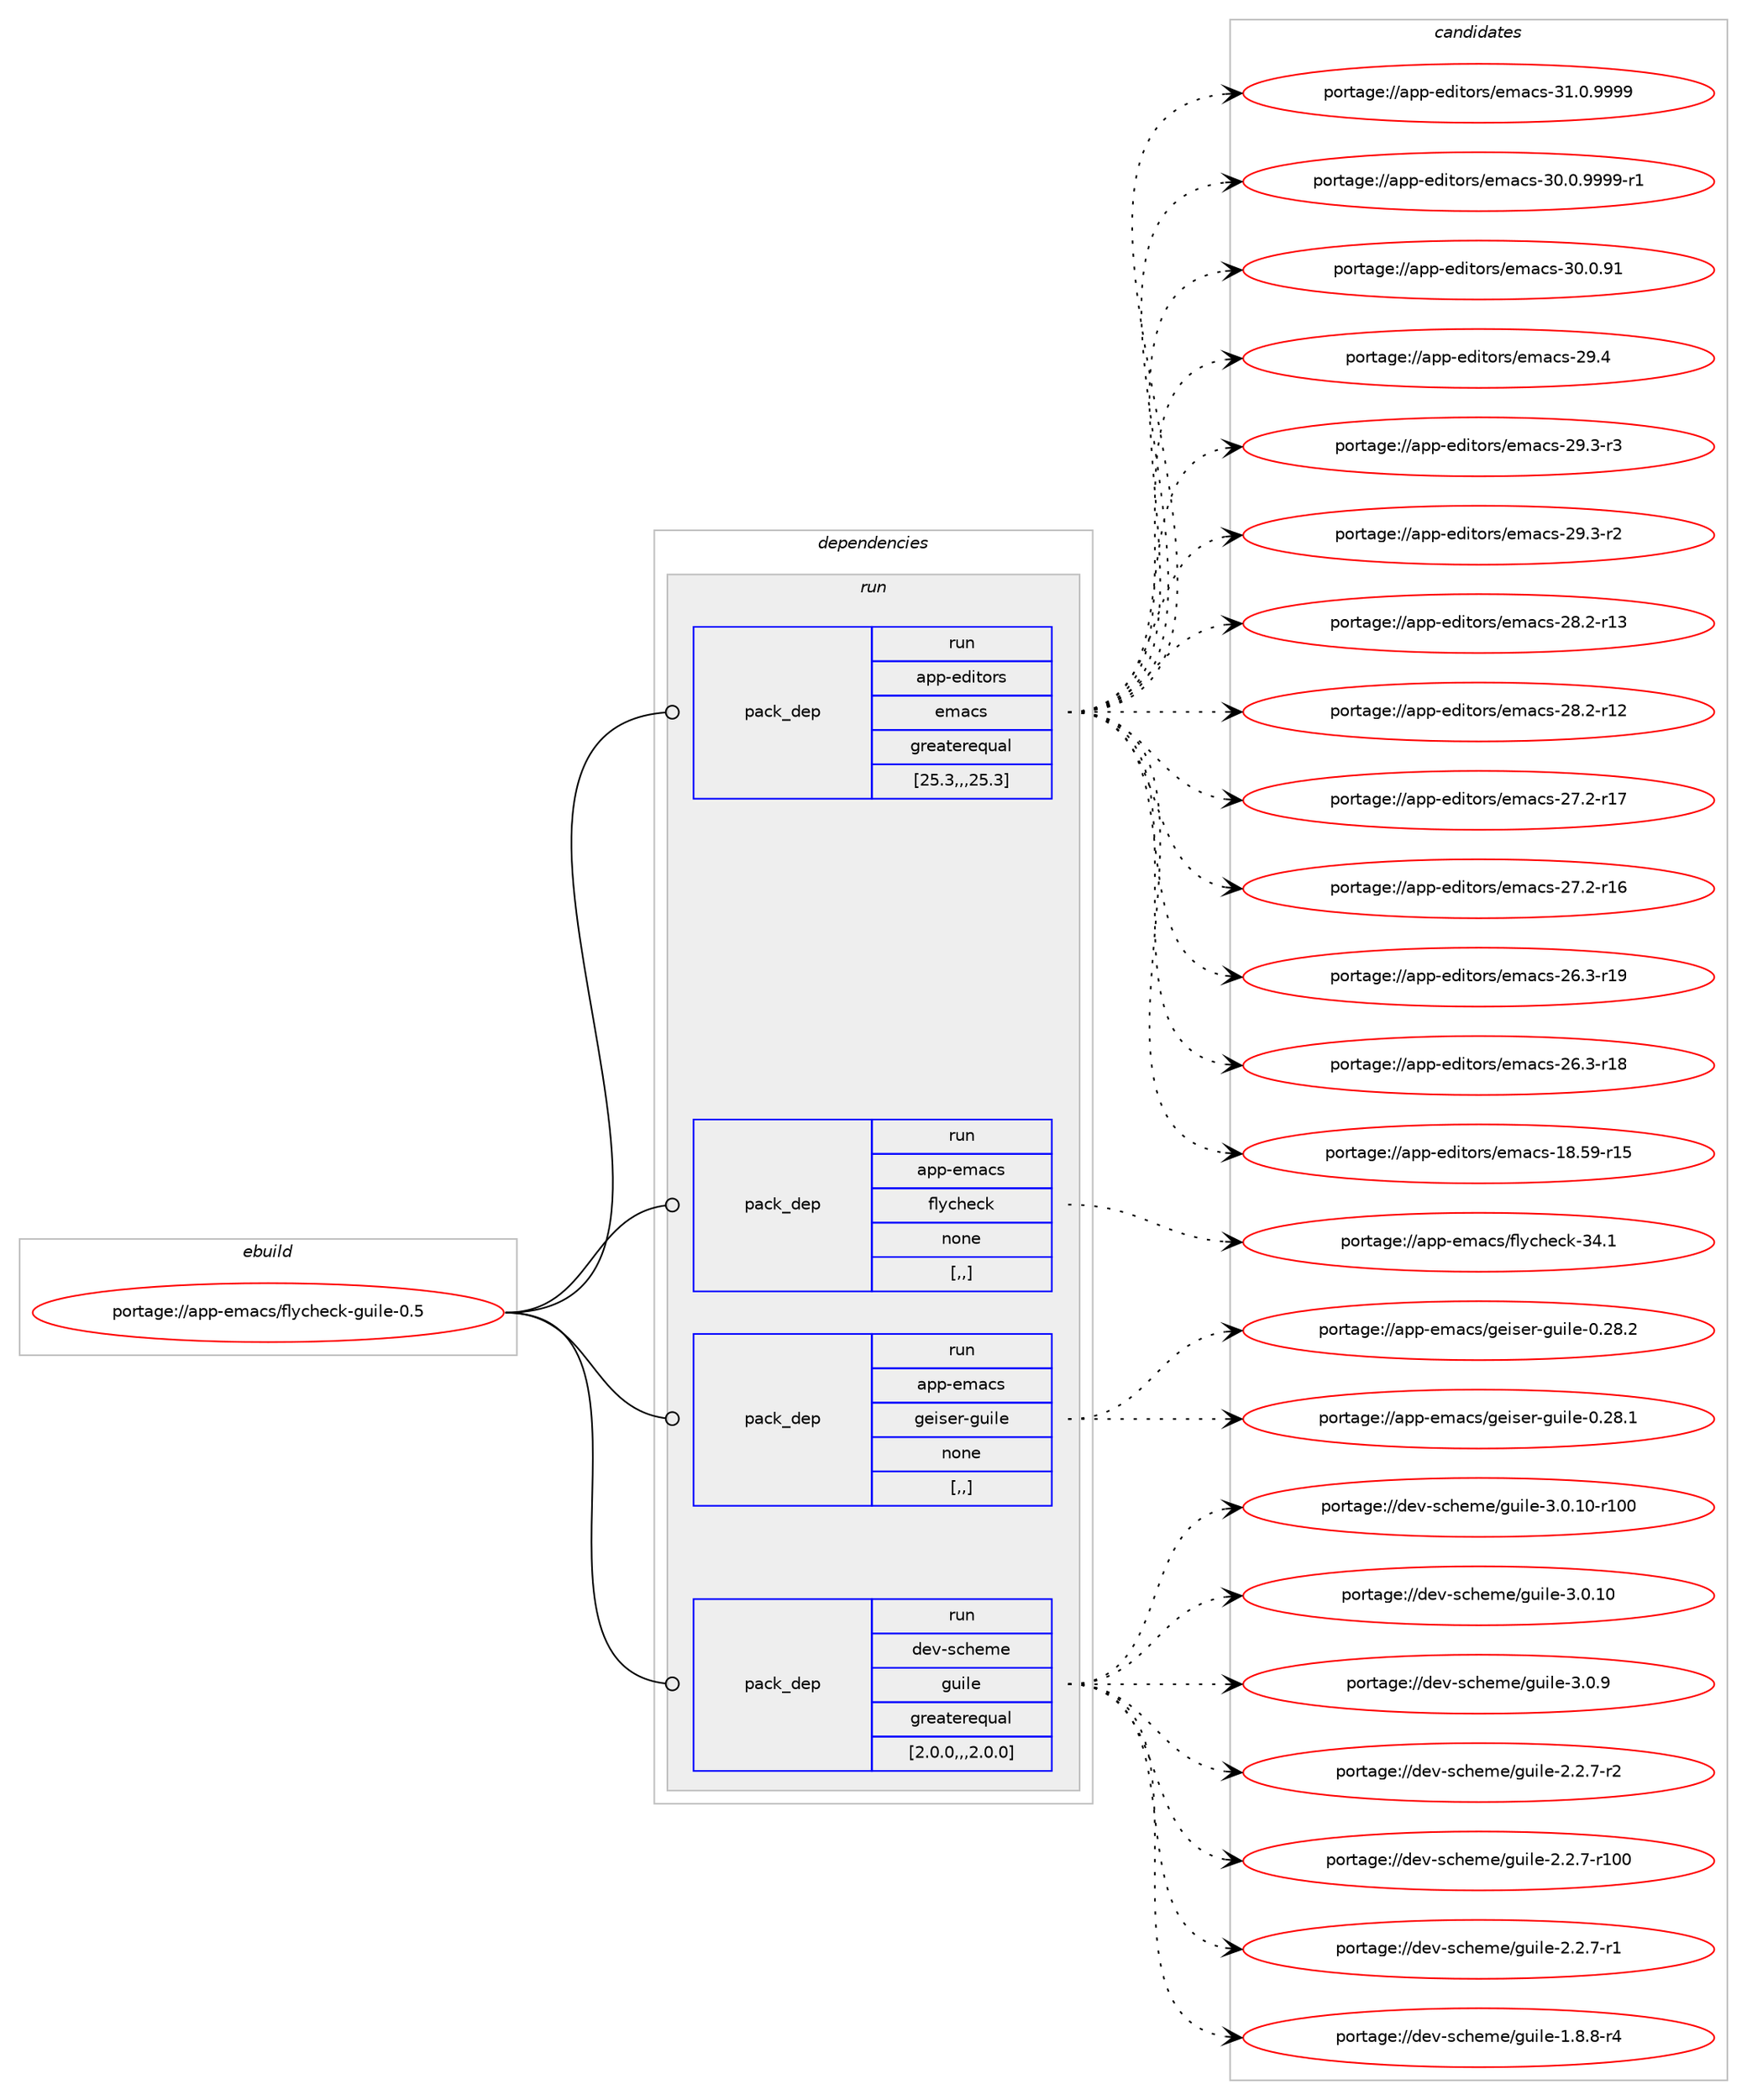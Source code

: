 digraph prolog {

# *************
# Graph options
# *************

newrank=true;
concentrate=true;
compound=true;
graph [rankdir=LR,fontname=Helvetica,fontsize=10,ranksep=1.5];#, ranksep=2.5, nodesep=0.2];
edge  [arrowhead=vee];
node  [fontname=Helvetica,fontsize=10];

# **********
# The ebuild
# **********

subgraph cluster_leftcol {
color=gray;
label=<<i>ebuild</i>>;
id [label="portage://app-emacs/flycheck-guile-0.5", color=red, width=4, href="../app-emacs/flycheck-guile-0.5.svg"];
}

# ****************
# The dependencies
# ****************

subgraph cluster_midcol {
color=gray;
label=<<i>dependencies</i>>;
subgraph cluster_compile {
fillcolor="#eeeeee";
style=filled;
label=<<i>compile</i>>;
}
subgraph cluster_compileandrun {
fillcolor="#eeeeee";
style=filled;
label=<<i>compile and run</i>>;
}
subgraph cluster_run {
fillcolor="#eeeeee";
style=filled;
label=<<i>run</i>>;
subgraph pack376692 {
dependency516552 [label=<<TABLE BORDER="0" CELLBORDER="1" CELLSPACING="0" CELLPADDING="4" WIDTH="220"><TR><TD ROWSPAN="6" CELLPADDING="30">pack_dep</TD></TR><TR><TD WIDTH="110">run</TD></TR><TR><TD>app-editors</TD></TR><TR><TD>emacs</TD></TR><TR><TD>greaterequal</TD></TR><TR><TD>[25.3,,,25.3]</TD></TR></TABLE>>, shape=none, color=blue];
}
id:e -> dependency516552:w [weight=20,style="solid",arrowhead="odot"];
subgraph pack376693 {
dependency516553 [label=<<TABLE BORDER="0" CELLBORDER="1" CELLSPACING="0" CELLPADDING="4" WIDTH="220"><TR><TD ROWSPAN="6" CELLPADDING="30">pack_dep</TD></TR><TR><TD WIDTH="110">run</TD></TR><TR><TD>app-emacs</TD></TR><TR><TD>flycheck</TD></TR><TR><TD>none</TD></TR><TR><TD>[,,]</TD></TR></TABLE>>, shape=none, color=blue];
}
id:e -> dependency516553:w [weight=20,style="solid",arrowhead="odot"];
subgraph pack376694 {
dependency516554 [label=<<TABLE BORDER="0" CELLBORDER="1" CELLSPACING="0" CELLPADDING="4" WIDTH="220"><TR><TD ROWSPAN="6" CELLPADDING="30">pack_dep</TD></TR><TR><TD WIDTH="110">run</TD></TR><TR><TD>app-emacs</TD></TR><TR><TD>geiser-guile</TD></TR><TR><TD>none</TD></TR><TR><TD>[,,]</TD></TR></TABLE>>, shape=none, color=blue];
}
id:e -> dependency516554:w [weight=20,style="solid",arrowhead="odot"];
subgraph pack376695 {
dependency516555 [label=<<TABLE BORDER="0" CELLBORDER="1" CELLSPACING="0" CELLPADDING="4" WIDTH="220"><TR><TD ROWSPAN="6" CELLPADDING="30">pack_dep</TD></TR><TR><TD WIDTH="110">run</TD></TR><TR><TD>dev-scheme</TD></TR><TR><TD>guile</TD></TR><TR><TD>greaterequal</TD></TR><TR><TD>[2.0.0,,,2.0.0]</TD></TR></TABLE>>, shape=none, color=blue];
}
id:e -> dependency516555:w [weight=20,style="solid",arrowhead="odot"];
}
}

# **************
# The candidates
# **************

subgraph cluster_choices {
rank=same;
color=gray;
label=<<i>candidates</i>>;

subgraph choice376692 {
color=black;
nodesep=1;
choice971121124510110010511611111411547101109979911545514946484657575757 [label="portage://app-editors/emacs-31.0.9999", color=red, width=4,href="../app-editors/emacs-31.0.9999.svg"];
choice9711211245101100105116111114115471011099799115455148464846575757574511449 [label="portage://app-editors/emacs-30.0.9999-r1", color=red, width=4,href="../app-editors/emacs-30.0.9999-r1.svg"];
choice97112112451011001051161111141154710110997991154551484648465749 [label="portage://app-editors/emacs-30.0.91", color=red, width=4,href="../app-editors/emacs-30.0.91.svg"];
choice97112112451011001051161111141154710110997991154550574652 [label="portage://app-editors/emacs-29.4", color=red, width=4,href="../app-editors/emacs-29.4.svg"];
choice971121124510110010511611111411547101109979911545505746514511451 [label="portage://app-editors/emacs-29.3-r3", color=red, width=4,href="../app-editors/emacs-29.3-r3.svg"];
choice971121124510110010511611111411547101109979911545505746514511450 [label="portage://app-editors/emacs-29.3-r2", color=red, width=4,href="../app-editors/emacs-29.3-r2.svg"];
choice97112112451011001051161111141154710110997991154550564650451144951 [label="portage://app-editors/emacs-28.2-r13", color=red, width=4,href="../app-editors/emacs-28.2-r13.svg"];
choice97112112451011001051161111141154710110997991154550564650451144950 [label="portage://app-editors/emacs-28.2-r12", color=red, width=4,href="../app-editors/emacs-28.2-r12.svg"];
choice97112112451011001051161111141154710110997991154550554650451144955 [label="portage://app-editors/emacs-27.2-r17", color=red, width=4,href="../app-editors/emacs-27.2-r17.svg"];
choice97112112451011001051161111141154710110997991154550554650451144954 [label="portage://app-editors/emacs-27.2-r16", color=red, width=4,href="../app-editors/emacs-27.2-r16.svg"];
choice97112112451011001051161111141154710110997991154550544651451144957 [label="portage://app-editors/emacs-26.3-r19", color=red, width=4,href="../app-editors/emacs-26.3-r19.svg"];
choice97112112451011001051161111141154710110997991154550544651451144956 [label="portage://app-editors/emacs-26.3-r18", color=red, width=4,href="../app-editors/emacs-26.3-r18.svg"];
choice9711211245101100105116111114115471011099799115454956465357451144953 [label="portage://app-editors/emacs-18.59-r15", color=red, width=4,href="../app-editors/emacs-18.59-r15.svg"];
dependency516552:e -> choice971121124510110010511611111411547101109979911545514946484657575757:w [style=dotted,weight="100"];
dependency516552:e -> choice9711211245101100105116111114115471011099799115455148464846575757574511449:w [style=dotted,weight="100"];
dependency516552:e -> choice97112112451011001051161111141154710110997991154551484648465749:w [style=dotted,weight="100"];
dependency516552:e -> choice97112112451011001051161111141154710110997991154550574652:w [style=dotted,weight="100"];
dependency516552:e -> choice971121124510110010511611111411547101109979911545505746514511451:w [style=dotted,weight="100"];
dependency516552:e -> choice971121124510110010511611111411547101109979911545505746514511450:w [style=dotted,weight="100"];
dependency516552:e -> choice97112112451011001051161111141154710110997991154550564650451144951:w [style=dotted,weight="100"];
dependency516552:e -> choice97112112451011001051161111141154710110997991154550564650451144950:w [style=dotted,weight="100"];
dependency516552:e -> choice97112112451011001051161111141154710110997991154550554650451144955:w [style=dotted,weight="100"];
dependency516552:e -> choice97112112451011001051161111141154710110997991154550554650451144954:w [style=dotted,weight="100"];
dependency516552:e -> choice97112112451011001051161111141154710110997991154550544651451144957:w [style=dotted,weight="100"];
dependency516552:e -> choice97112112451011001051161111141154710110997991154550544651451144956:w [style=dotted,weight="100"];
dependency516552:e -> choice9711211245101100105116111114115471011099799115454956465357451144953:w [style=dotted,weight="100"];
}
subgraph choice376693 {
color=black;
nodesep=1;
choice971121124510110997991154710210812199104101991074551524649 [label="portage://app-emacs/flycheck-34.1", color=red, width=4,href="../app-emacs/flycheck-34.1.svg"];
dependency516553:e -> choice971121124510110997991154710210812199104101991074551524649:w [style=dotted,weight="100"];
}
subgraph choice376694 {
color=black;
nodesep=1;
choice97112112451011099799115471031011051151011144510311710510810145484650564650 [label="portage://app-emacs/geiser-guile-0.28.2", color=red, width=4,href="../app-emacs/geiser-guile-0.28.2.svg"];
choice97112112451011099799115471031011051151011144510311710510810145484650564649 [label="portage://app-emacs/geiser-guile-0.28.1", color=red, width=4,href="../app-emacs/geiser-guile-0.28.1.svg"];
dependency516554:e -> choice97112112451011099799115471031011051151011144510311710510810145484650564650:w [style=dotted,weight="100"];
dependency516554:e -> choice97112112451011099799115471031011051151011144510311710510810145484650564649:w [style=dotted,weight="100"];
}
subgraph choice376695 {
color=black;
nodesep=1;
choice1001011184511599104101109101471031171051081014551464846494845114494848 [label="portage://dev-scheme/guile-3.0.10-r100", color=red, width=4,href="../dev-scheme/guile-3.0.10-r100.svg"];
choice10010111845115991041011091014710311710510810145514648464948 [label="portage://dev-scheme/guile-3.0.10", color=red, width=4,href="../dev-scheme/guile-3.0.10.svg"];
choice100101118451159910410110910147103117105108101455146484657 [label="portage://dev-scheme/guile-3.0.9", color=red, width=4,href="../dev-scheme/guile-3.0.9.svg"];
choice1001011184511599104101109101471031171051081014550465046554511450 [label="portage://dev-scheme/guile-2.2.7-r2", color=red, width=4,href="../dev-scheme/guile-2.2.7-r2.svg"];
choice10010111845115991041011091014710311710510810145504650465545114494848 [label="portage://dev-scheme/guile-2.2.7-r100", color=red, width=4,href="../dev-scheme/guile-2.2.7-r100.svg"];
choice1001011184511599104101109101471031171051081014550465046554511449 [label="portage://dev-scheme/guile-2.2.7-r1", color=red, width=4,href="../dev-scheme/guile-2.2.7-r1.svg"];
choice1001011184511599104101109101471031171051081014549465646564511452 [label="portage://dev-scheme/guile-1.8.8-r4", color=red, width=4,href="../dev-scheme/guile-1.8.8-r4.svg"];
dependency516555:e -> choice1001011184511599104101109101471031171051081014551464846494845114494848:w [style=dotted,weight="100"];
dependency516555:e -> choice10010111845115991041011091014710311710510810145514648464948:w [style=dotted,weight="100"];
dependency516555:e -> choice100101118451159910410110910147103117105108101455146484657:w [style=dotted,weight="100"];
dependency516555:e -> choice1001011184511599104101109101471031171051081014550465046554511450:w [style=dotted,weight="100"];
dependency516555:e -> choice10010111845115991041011091014710311710510810145504650465545114494848:w [style=dotted,weight="100"];
dependency516555:e -> choice1001011184511599104101109101471031171051081014550465046554511449:w [style=dotted,weight="100"];
dependency516555:e -> choice1001011184511599104101109101471031171051081014549465646564511452:w [style=dotted,weight="100"];
}
}

}
